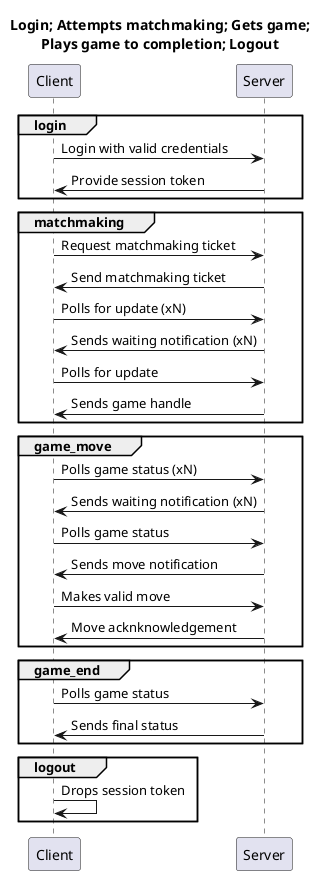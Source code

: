 @startuml workflow_4

title Login; Attempts matchmaking; Gets game;\nPlays game to completion; Logout

group login
Client -> Server: Login with valid credentials
Server -> Client: Provide session token
end

group matchmaking
Client -> Server: Request matchmaking ticket
Server -> Client: Send matchmaking ticket
Client -> Server: Polls for update (xN)
Server -> Client: Sends waiting notification (xN)
Client -> Server: Polls for update
Server -> Client: Sends game handle
end

group game_move
Client -> Server: Polls game status (xN)
Server -> Client: Sends waiting notification (xN)
Client -> Server: Polls game status
Server -> Client: Sends move notification
Client -> Server: Makes valid move
Server -> Client: Move acknknowledgement
end

group game_end
Client -> Server: Polls game status
Server -> Client: Sends final status
end

group logout
Client -> Client: Drops session token
end

@enduml